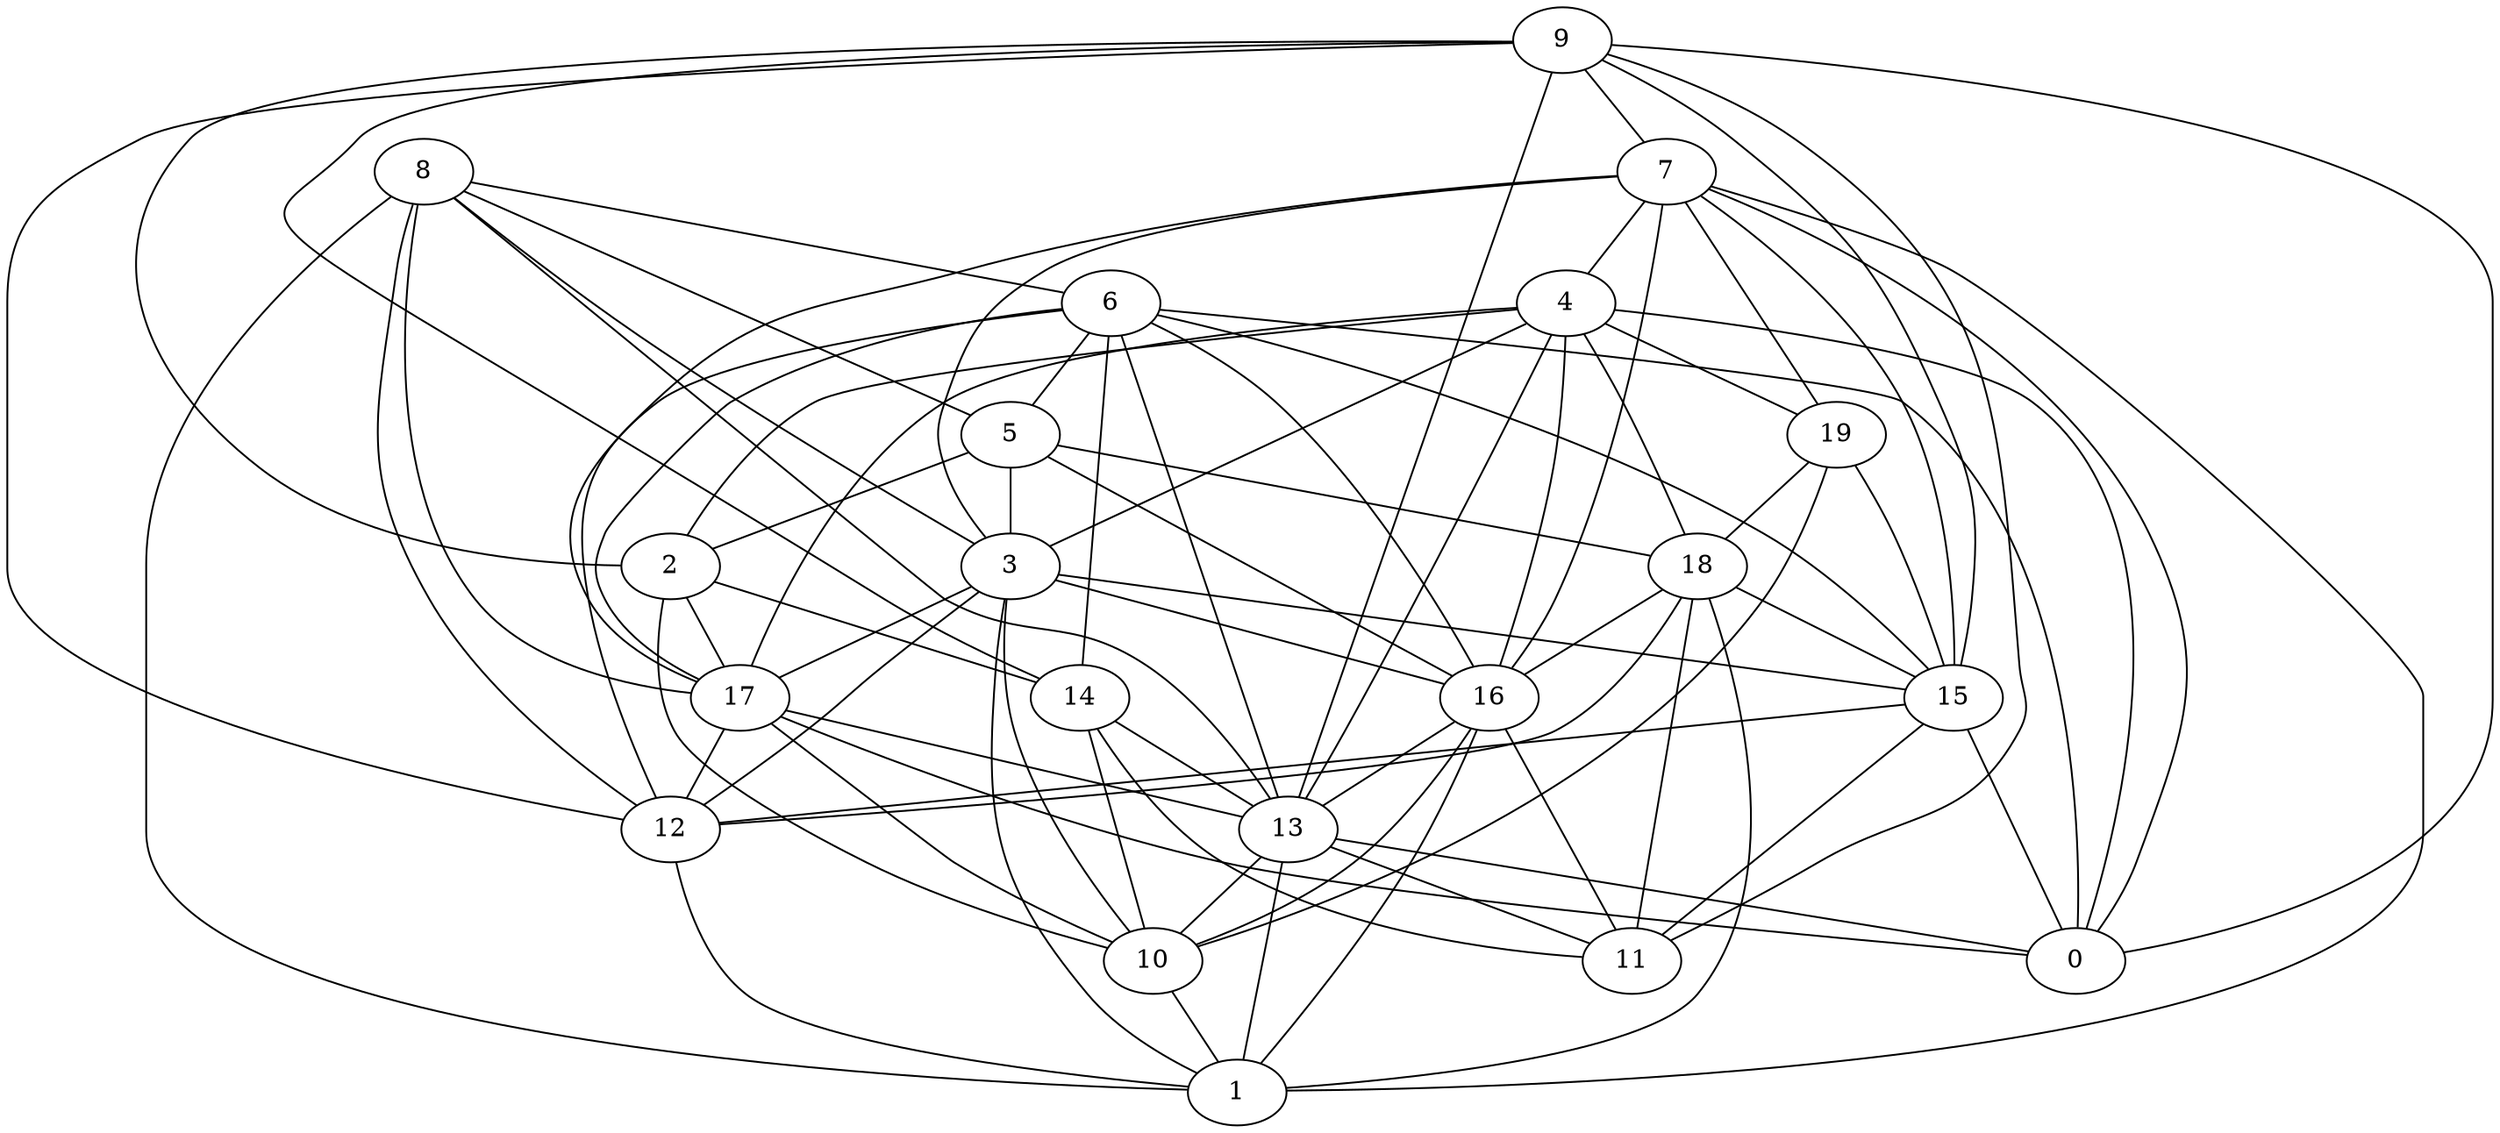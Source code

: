 digraph GG_graph {

subgraph G_graph {
edge [color = black]
"12" -> "1" [dir = none]
"8" -> "12" [dir = none]
"8" -> "17" [dir = none]
"8" -> "3" [dir = none]
"8" -> "6" [dir = none]
"16" -> "10" [dir = none]
"16" -> "11" [dir = none]
"16" -> "13" [dir = none]
"16" -> "1" [dir = none]
"3" -> "16" [dir = none]
"3" -> "1" [dir = none]
"3" -> "10" [dir = none]
"3" -> "15" [dir = none]
"3" -> "17" [dir = none]
"18" -> "11" [dir = none]
"18" -> "15" [dir = none]
"18" -> "12" [dir = none]
"18" -> "16" [dir = none]
"5" -> "16" [dir = none]
"5" -> "3" [dir = none]
"7" -> "1" [dir = none]
"7" -> "16" [dir = none]
"7" -> "17" [dir = none]
"7" -> "19" [dir = none]
"7" -> "15" [dir = none]
"7" -> "0" [dir = none]
"17" -> "13" [dir = none]
"17" -> "10" [dir = none]
"14" -> "10" [dir = none]
"14" -> "13" [dir = none]
"15" -> "12" [dir = none]
"15" -> "11" [dir = none]
"15" -> "0" [dir = none]
"13" -> "1" [dir = none]
"13" -> "10" [dir = none]
"10" -> "1" [dir = none]
"9" -> "0" [dir = none]
"9" -> "14" [dir = none]
"9" -> "2" [dir = none]
"9" -> "12" [dir = none]
"9" -> "7" [dir = none]
"9" -> "13" [dir = none]
"9" -> "11" [dir = none]
"2" -> "17" [dir = none]
"6" -> "5" [dir = none]
"6" -> "0" [dir = none]
"6" -> "16" [dir = none]
"19" -> "15" [dir = none]
"19" -> "10" [dir = none]
"19" -> "18" [dir = none]
"4" -> "16" [dir = none]
"4" -> "2" [dir = none]
"4" -> "19" [dir = none]
"4" -> "3" [dir = none]
"4" -> "18" [dir = none]
"4" -> "13" [dir = none]
"4" -> "0" [dir = none]
"6" -> "13" [dir = none]
"6" -> "14" [dir = none]
"8" -> "5" [dir = none]
"13" -> "0" [dir = none]
"6" -> "17" [dir = none]
"7" -> "4" [dir = none]
"6" -> "12" [dir = none]
"14" -> "11" [dir = none]
"3" -> "12" [dir = none]
"18" -> "1" [dir = none]
"9" -> "15" [dir = none]
"2" -> "10" [dir = none]
"5" -> "18" [dir = none]
"7" -> "3" [dir = none]
"2" -> "14" [dir = none]
"8" -> "13" [dir = none]
"8" -> "1" [dir = none]
"6" -> "15" [dir = none]
"17" -> "12" [dir = none]
"4" -> "17" [dir = none]
"17" -> "0" [dir = none]
"13" -> "11" [dir = none]
"5" -> "2" [dir = none]
}

}
